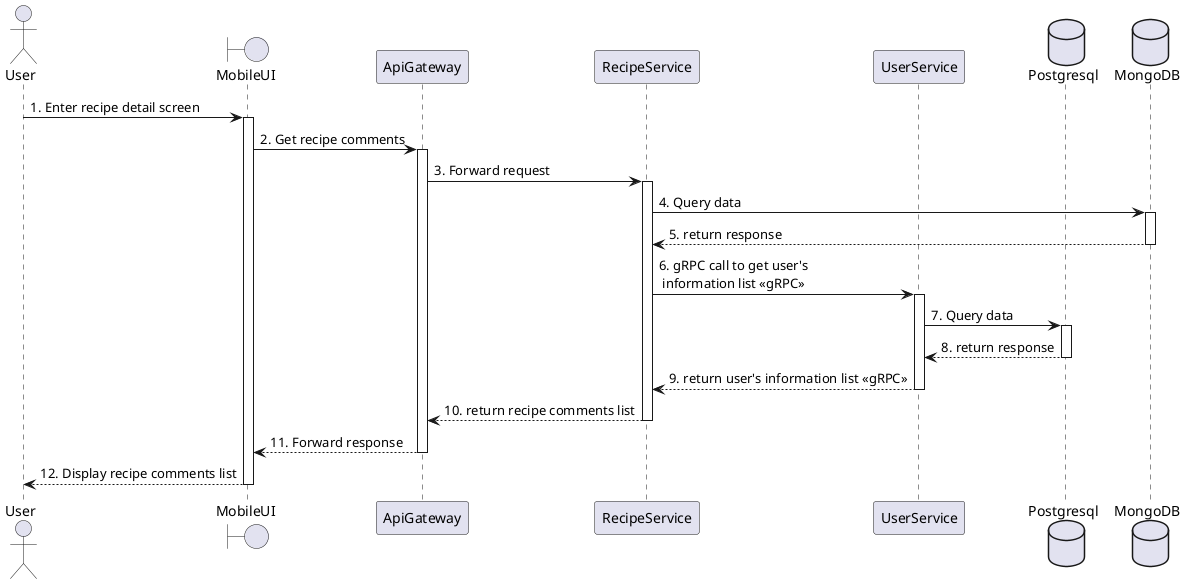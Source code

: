 @startuml GetRecipeComment
actor User
boundary MobileUI
participant ApiGateway
participant RecipeService
participant UserService
database Postgresql
database MongoDB

User -> MobileUI: 1. Enter recipe detail screen
activate MobileUI

MobileUI -> ApiGateway: 2. Get recipe comments
activate ApiGateway

ApiGateway -> RecipeService: 3. Forward request
activate RecipeService

database MongoDB
RecipeService -> MongoDB: 4. Query data
activate MongoDB
RecipeService <-- MongoDB: 5. return response
deactivate MongoDB

RecipeService -> UserService: 6. gRPC call to get user's \n information list <<gRPC>>
activate UserService
UserService -> Postgresql: 7. Query data
activate Postgresql
UserService <-- Postgresql: 8. return response
deactivate Postgresql
RecipeService <-- UserService: 9. return user's information list <<gRPC>>
deactivate UserService

ApiGateway <-- RecipeService: 10. return recipe comments list
deactivate RecipeService
MobileUI <-- ApiGateway: 11. Forward response
deactivate ApiGateway
User <-- MobileUI: 12. Display recipe comments list
deactivate MobileUI

@enduml
